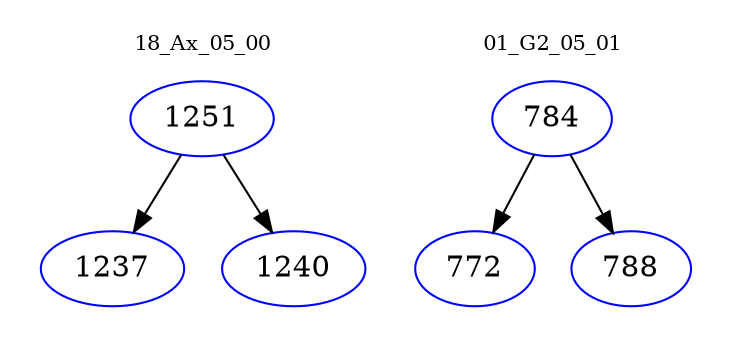 digraph{
subgraph cluster_0 {
color = white
label = "18_Ax_05_00";
fontsize=10;
T0_1251 [label="1251", color="blue"]
T0_1251 -> T0_1237 [color="black"]
T0_1237 [label="1237", color="blue"]
T0_1251 -> T0_1240 [color="black"]
T0_1240 [label="1240", color="blue"]
}
subgraph cluster_1 {
color = white
label = "01_G2_05_01";
fontsize=10;
T1_784 [label="784", color="blue"]
T1_784 -> T1_772 [color="black"]
T1_772 [label="772", color="blue"]
T1_784 -> T1_788 [color="black"]
T1_788 [label="788", color="blue"]
}
}
